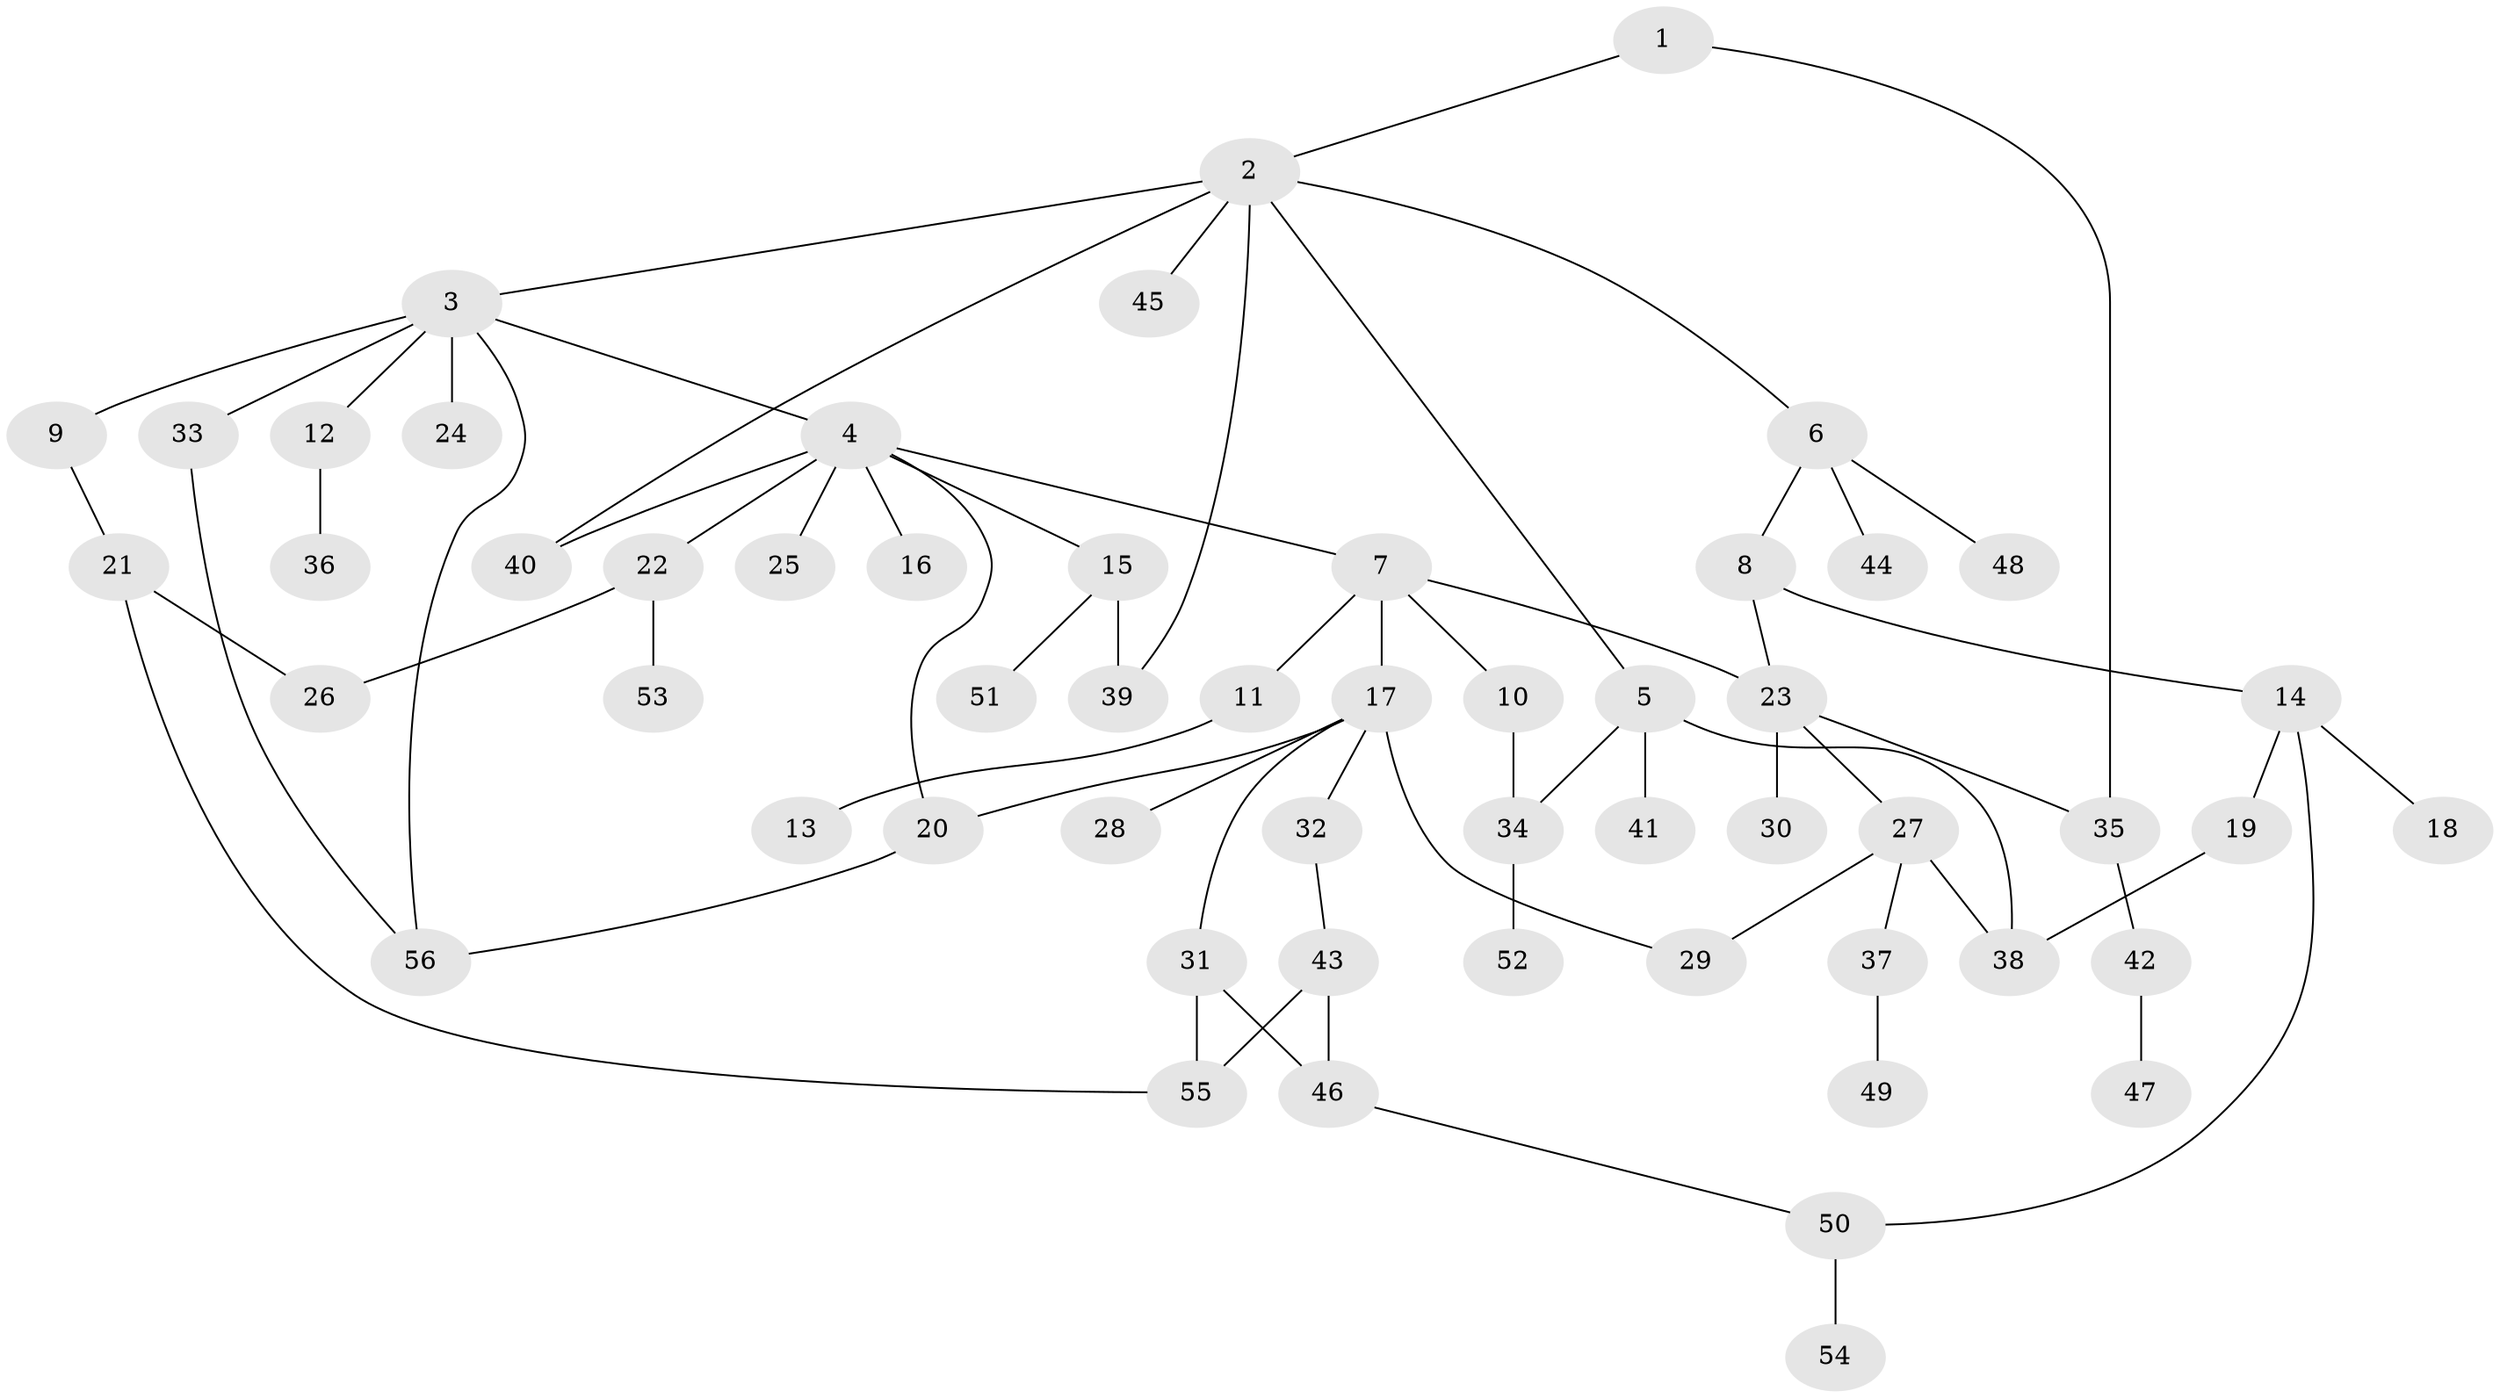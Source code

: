 // coarse degree distribution, {2: 0.1794871794871795, 7: 0.10256410256410256, 5: 0.05128205128205128, 3: 0.1794871794871795, 6: 0.02564102564102564, 1: 0.38461538461538464, 4: 0.07692307692307693}
// Generated by graph-tools (version 1.1) at 2025/51/02/27/25 19:51:40]
// undirected, 56 vertices, 71 edges
graph export_dot {
graph [start="1"]
  node [color=gray90,style=filled];
  1;
  2;
  3;
  4;
  5;
  6;
  7;
  8;
  9;
  10;
  11;
  12;
  13;
  14;
  15;
  16;
  17;
  18;
  19;
  20;
  21;
  22;
  23;
  24;
  25;
  26;
  27;
  28;
  29;
  30;
  31;
  32;
  33;
  34;
  35;
  36;
  37;
  38;
  39;
  40;
  41;
  42;
  43;
  44;
  45;
  46;
  47;
  48;
  49;
  50;
  51;
  52;
  53;
  54;
  55;
  56;
  1 -- 2;
  1 -- 35;
  2 -- 3;
  2 -- 5;
  2 -- 6;
  2 -- 39;
  2 -- 45;
  2 -- 40;
  3 -- 4;
  3 -- 9;
  3 -- 12;
  3 -- 24;
  3 -- 33;
  3 -- 56;
  4 -- 7;
  4 -- 15;
  4 -- 16;
  4 -- 20;
  4 -- 22;
  4 -- 25;
  4 -- 40;
  5 -- 38;
  5 -- 41;
  5 -- 34;
  6 -- 8;
  6 -- 44;
  6 -- 48;
  7 -- 10;
  7 -- 11;
  7 -- 17;
  7 -- 23;
  8 -- 14;
  8 -- 23;
  9 -- 21;
  10 -- 34;
  11 -- 13;
  12 -- 36;
  14 -- 18;
  14 -- 19;
  14 -- 50;
  15 -- 51;
  15 -- 39;
  17 -- 28;
  17 -- 31;
  17 -- 32;
  17 -- 29;
  17 -- 20;
  19 -- 38;
  20 -- 56;
  21 -- 55;
  21 -- 26;
  22 -- 26;
  22 -- 53;
  23 -- 27;
  23 -- 30;
  23 -- 35;
  27 -- 29;
  27 -- 37;
  27 -- 38;
  31 -- 46;
  31 -- 55;
  32 -- 43;
  33 -- 56;
  34 -- 52;
  35 -- 42;
  37 -- 49;
  42 -- 47;
  43 -- 55;
  43 -- 46;
  46 -- 50;
  50 -- 54;
}
